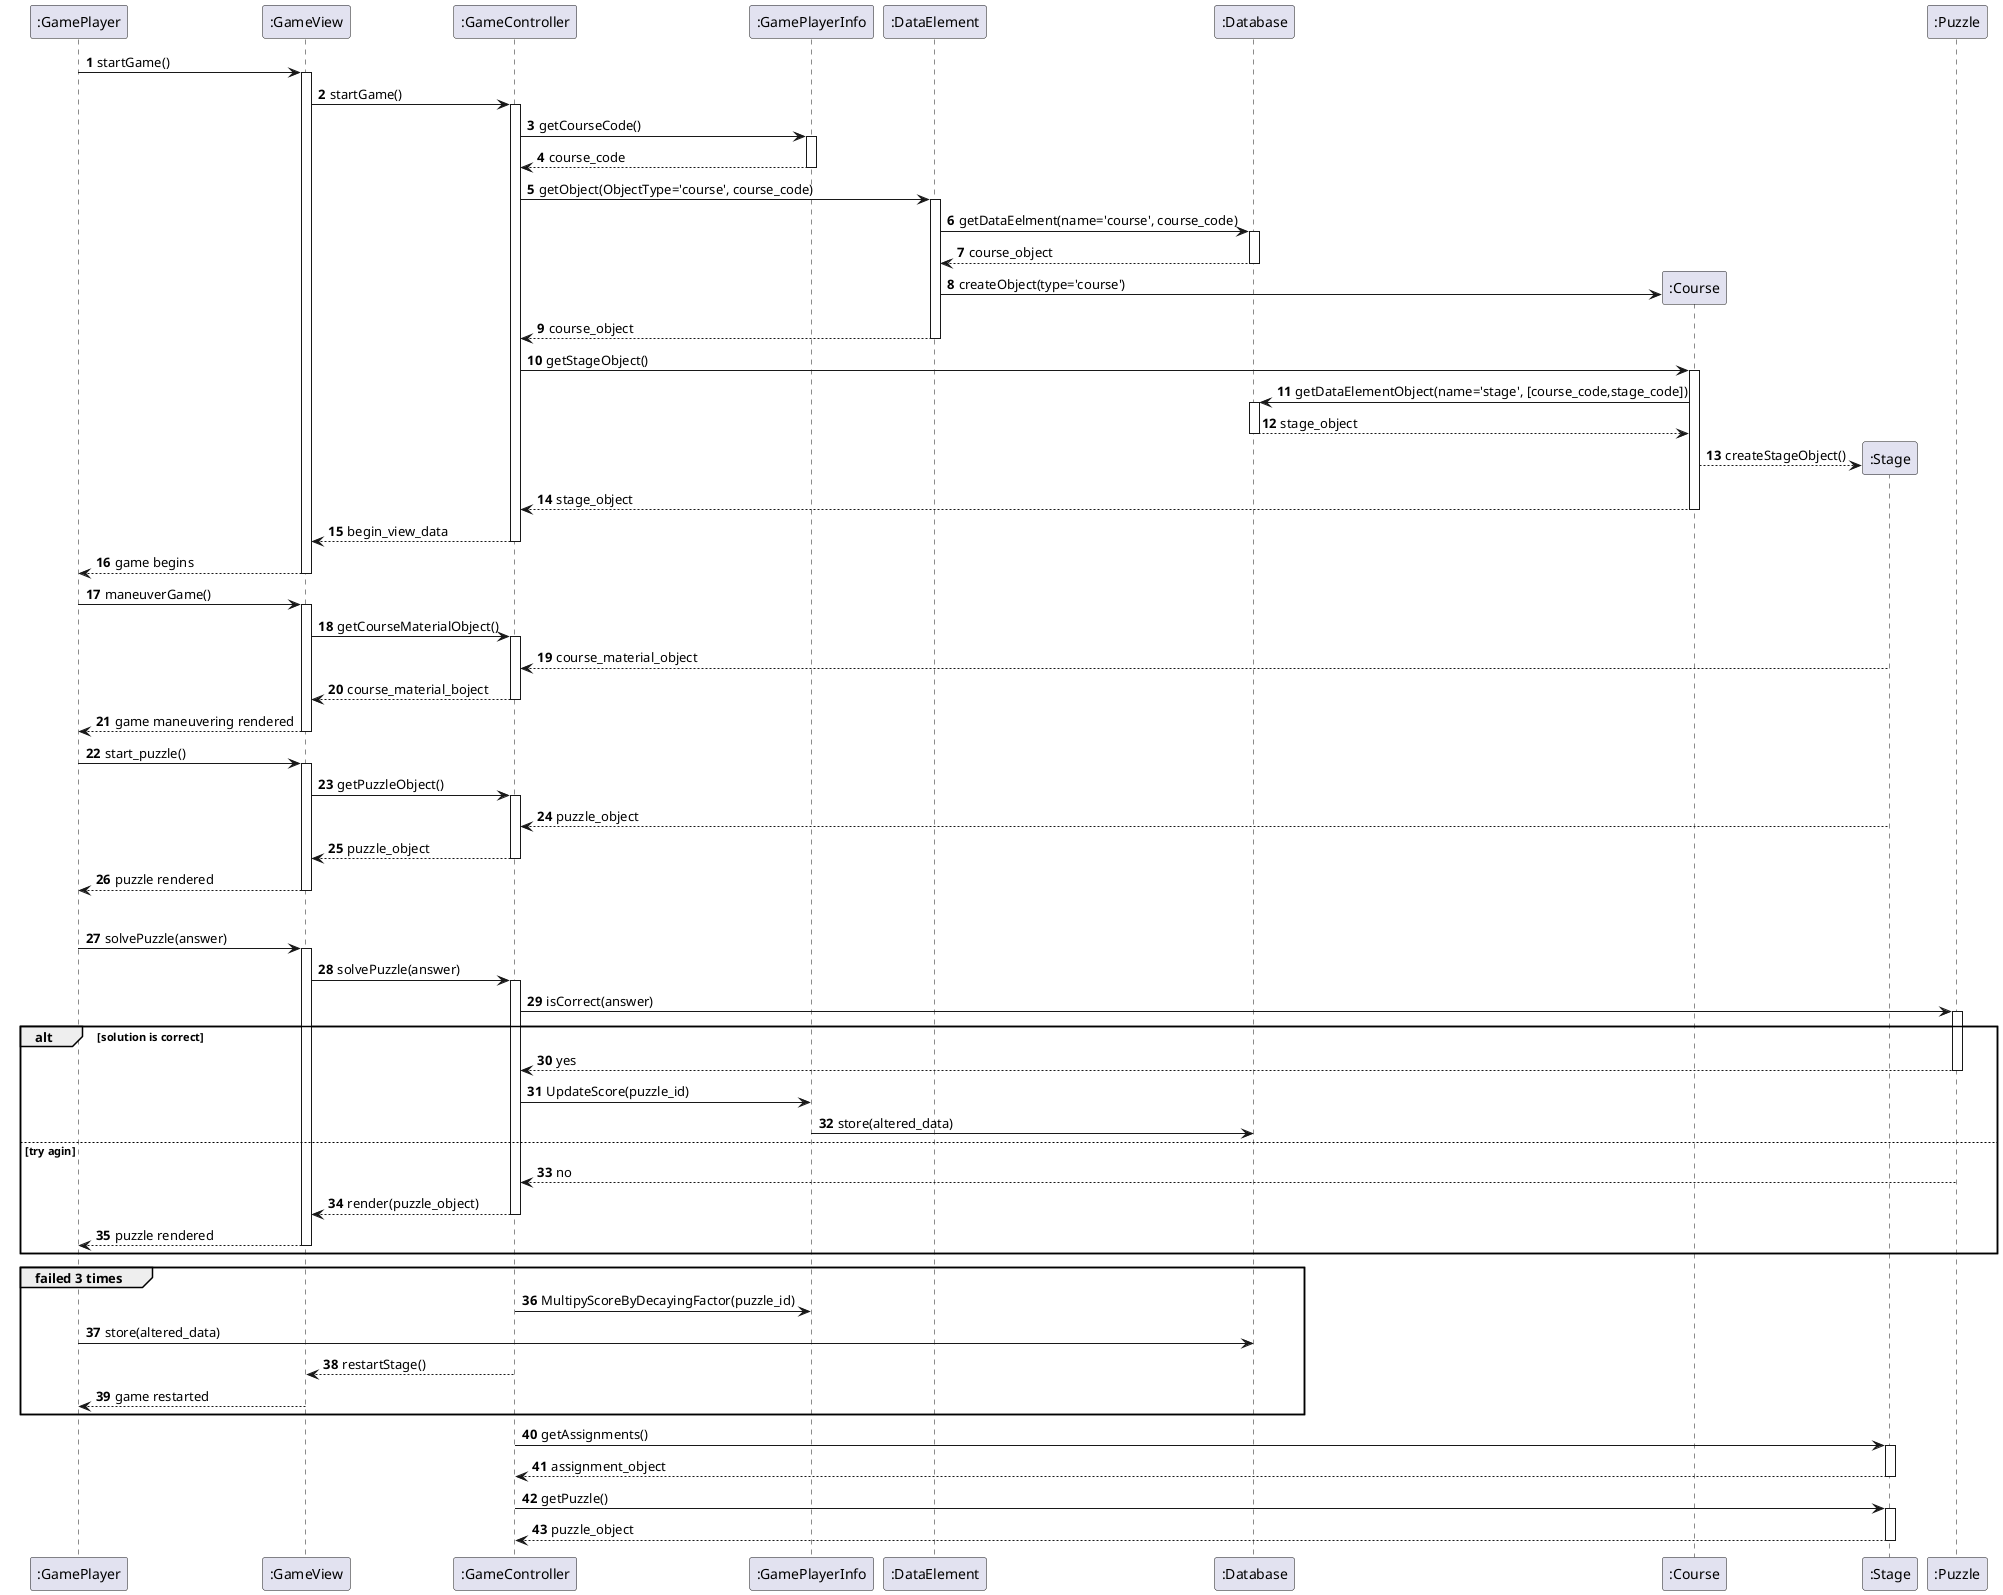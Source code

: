 @startuml
autonumber

' ###### initilaization of the model ########

":GamePlayer"  ->  ":GameView" ++: startGame()
":GameView" -> ":GameController"++: startGame()


":GameController" -> ":GamePlayerInfo"++: getCourseCode()
":GamePlayerInfo" --> ":GameController"--: course_code


":GameController" -> ":DataElement"++: getObject(ObjectType='course', course_code)
":DataElement" -> ":Database"++: getDataEelment(name='course', course_code)
":Database" --> ":DataElement"--: course_object
":DataElement" -> ":Course" **: createObject(type='course')
":DataElement" --> ":GameController"--: course_object


":GameController" -> ":Course"++: getStageObject()
":Course" -> ":Database"++: getDataElementObject(name='stage', [course_code,stage_code])
":Database" --> ":Course"--: stage_object

' ##### creating new object (**) means create new #######
":Course" --> ":Stage" **: createStageObject()

":Course" --> ":GameController"--: stage_object

":GameController" --> ":GameView"--: begin_view_data

":GameView" --> ":GamePlayer"--: game begins


' ##### playing a stage #######

'       ####### Course materials ######
":GamePlayer" -> ":GameView" ++: maneuverGame()
":GameView" -> ":GameController" ++: getCourseMaterialObject()
":Stage" --> ":GameController"--: course_material_object
":GameController" --> ":GameView"--: course_material_boject
":GameView" --> ":GamePlayer"--: game maneuvering rendered



'       ###### puzzle #######
":GamePlayer" -> ":GameView" ++: start_puzzle()
":GameView" -> ":GameController" ++: getPuzzleObject()
":Stage" --> ":GameController"--: puzzle_object
":GameController" --> ":GameView"--: puzzle_object
":GameView" --> ":GamePlayer"--: puzzle rendered

'             ###### solving puzzle ########
loop 3 trials solving puzzle
":GamePlayer" -> ":GameView" ++: solvePuzzle(answer)
":GameView" -> ":GameController" ++: solvePuzzle(answer)
":GameController" -> ":Puzzle" ++: isCorrect(answer)
alt solution is correct
    ":Puzzle" --> ":GameController" --: yes
    ":GameController" -> ":GamePlayerInfo":UpdateScore(puzzle_id)
    ":GamePlayerInfo" -> ":Database" :store(altered_data)
else try agin 
    ":Puzzle" --> ":GameController" --: no
    ":GameController" --> ":GameView" --: render(puzzle_object)
    ":GameView" --> ":GamePlayer"--: puzzle rendered
    
end

'       ###### Failed 3 times in puzzle #####
group failed 3 times
   ":GameController" -> ":GamePlayerInfo":MultipyScoreByDecayingFactor(puzzle_id)
   ":GamePlayer" -> ":Database" :store(altered_data)
   ":GameController" --> ":GameView" :restartStage()
   ":GameView" --> ":GamePlayer": game restarted
end



":GameController" -> ":Stage"++: getAssignments()
":Stage" --> ":GameController"--: assignment_object

":GameController" -> ":Stage"++: getPuzzle()
":Stage" --> ":GameController" --: puzzle_object
@enduml